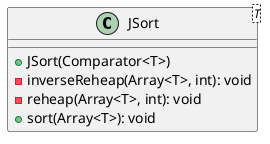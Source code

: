 @startuml

    class JSort<T> {
        +JSort(Comparator<T>)
        -inverseReheap(Array<T>, int): void
        -reheap(Array<T>, int): void
        +sort(Array<T>): void
    }

@enduml
